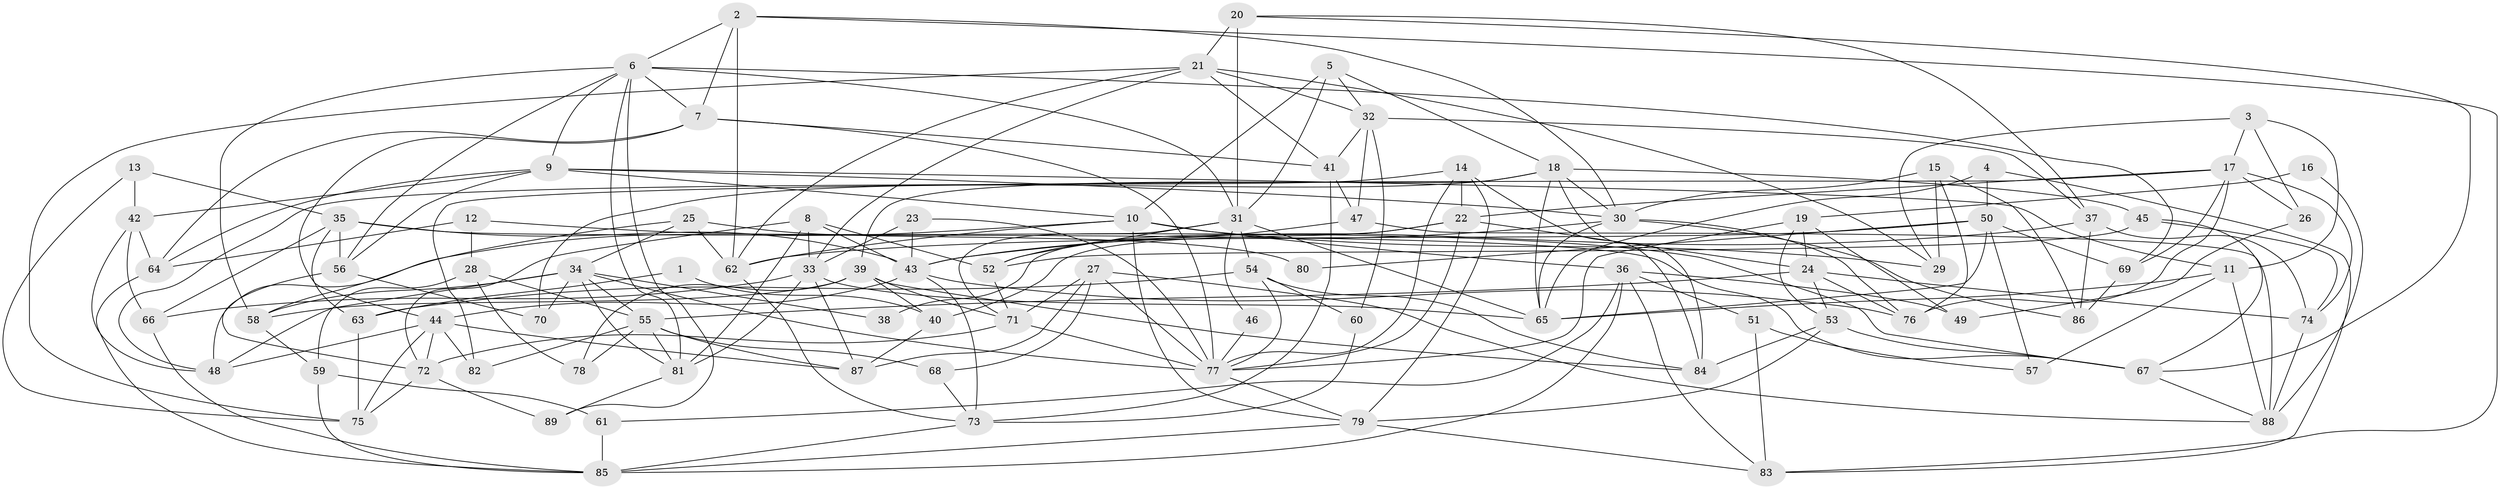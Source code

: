 // original degree distribution, {3: 0.2789115646258503, 2: 0.1292517006802721, 5: 0.22448979591836735, 4: 0.23809523809523808, 6: 0.09523809523809523, 9: 0.006802721088435374, 7: 0.02040816326530612, 8: 0.006802721088435374}
// Generated by graph-tools (version 1.1) at 2025/37/03/04/25 23:37:09]
// undirected, 89 vertices, 222 edges
graph export_dot {
  node [color=gray90,style=filled];
  1;
  2;
  3;
  4;
  5;
  6;
  7;
  8;
  9;
  10;
  11;
  12;
  13;
  14;
  15;
  16;
  17;
  18;
  19;
  20;
  21;
  22;
  23;
  24;
  25;
  26;
  27;
  28;
  29;
  30;
  31;
  32;
  33;
  34;
  35;
  36;
  37;
  38;
  39;
  40;
  41;
  42;
  43;
  44;
  45;
  46;
  47;
  48;
  49;
  50;
  51;
  52;
  53;
  54;
  55;
  56;
  57;
  58;
  59;
  60;
  61;
  62;
  63;
  64;
  65;
  66;
  67;
  68;
  69;
  70;
  71;
  72;
  73;
  74;
  75;
  76;
  77;
  78;
  79;
  80;
  81;
  82;
  83;
  84;
  85;
  86;
  87;
  88;
  89;
  1 -- 40 [weight=1.0];
  1 -- 63 [weight=1.0];
  2 -- 6 [weight=1.0];
  2 -- 7 [weight=1.0];
  2 -- 30 [weight=1.0];
  2 -- 62 [weight=1.0];
  2 -- 83 [weight=1.0];
  3 -- 11 [weight=1.0];
  3 -- 17 [weight=1.0];
  3 -- 26 [weight=1.0];
  3 -- 29 [weight=1.0];
  4 -- 50 [weight=1.0];
  4 -- 65 [weight=1.0];
  4 -- 83 [weight=1.0];
  5 -- 10 [weight=1.0];
  5 -- 18 [weight=1.0];
  5 -- 31 [weight=1.0];
  5 -- 32 [weight=1.0];
  6 -- 7 [weight=1.0];
  6 -- 9 [weight=1.0];
  6 -- 31 [weight=1.0];
  6 -- 56 [weight=1.0];
  6 -- 58 [weight=1.0];
  6 -- 69 [weight=1.0];
  6 -- 81 [weight=1.0];
  6 -- 89 [weight=1.0];
  7 -- 41 [weight=1.0];
  7 -- 44 [weight=1.0];
  7 -- 64 [weight=1.0];
  7 -- 77 [weight=1.0];
  8 -- 33 [weight=1.0];
  8 -- 43 [weight=1.0];
  8 -- 52 [weight=1.0];
  8 -- 72 [weight=1.0];
  8 -- 81 [weight=1.0];
  9 -- 10 [weight=1.0];
  9 -- 11 [weight=1.0];
  9 -- 30 [weight=2.0];
  9 -- 42 [weight=1.0];
  9 -- 56 [weight=1.0];
  9 -- 64 [weight=1.0];
  10 -- 29 [weight=1.0];
  10 -- 36 [weight=1.0];
  10 -- 48 [weight=1.0];
  10 -- 62 [weight=1.0];
  10 -- 79 [weight=1.0];
  11 -- 57 [weight=1.0];
  11 -- 65 [weight=1.0];
  11 -- 88 [weight=1.0];
  12 -- 28 [weight=1.0];
  12 -- 64 [weight=1.0];
  12 -- 67 [weight=1.0];
  13 -- 35 [weight=1.0];
  13 -- 42 [weight=1.0];
  13 -- 75 [weight=1.0];
  14 -- 22 [weight=1.0];
  14 -- 48 [weight=1.0];
  14 -- 77 [weight=1.0];
  14 -- 79 [weight=1.0];
  14 -- 84 [weight=1.0];
  15 -- 29 [weight=1.0];
  15 -- 30 [weight=1.0];
  15 -- 76 [weight=1.0];
  15 -- 86 [weight=1.0];
  16 -- 19 [weight=1.0];
  16 -- 88 [weight=2.0];
  17 -- 22 [weight=1.0];
  17 -- 26 [weight=1.0];
  17 -- 69 [weight=1.0];
  17 -- 74 [weight=1.0];
  17 -- 76 [weight=1.0];
  17 -- 82 [weight=1.0];
  18 -- 30 [weight=1.0];
  18 -- 39 [weight=1.0];
  18 -- 45 [weight=1.0];
  18 -- 65 [weight=1.0];
  18 -- 70 [weight=1.0];
  18 -- 84 [weight=1.0];
  19 -- 24 [weight=1.0];
  19 -- 49 [weight=1.0];
  19 -- 53 [weight=1.0];
  19 -- 77 [weight=1.0];
  20 -- 21 [weight=1.0];
  20 -- 31 [weight=2.0];
  20 -- 37 [weight=1.0];
  20 -- 67 [weight=1.0];
  21 -- 29 [weight=1.0];
  21 -- 32 [weight=1.0];
  21 -- 33 [weight=1.0];
  21 -- 41 [weight=1.0];
  21 -- 62 [weight=1.0];
  21 -- 75 [weight=1.0];
  22 -- 24 [weight=1.0];
  22 -- 38 [weight=1.0];
  22 -- 40 [weight=2.0];
  22 -- 77 [weight=1.0];
  23 -- 33 [weight=1.0];
  23 -- 43 [weight=1.0];
  23 -- 77 [weight=1.0];
  24 -- 53 [weight=1.0];
  24 -- 55 [weight=1.0];
  24 -- 74 [weight=1.0];
  24 -- 76 [weight=1.0];
  25 -- 34 [weight=1.0];
  25 -- 58 [weight=1.0];
  25 -- 62 [weight=1.0];
  25 -- 80 [weight=1.0];
  26 -- 49 [weight=1.0];
  27 -- 68 [weight=1.0];
  27 -- 71 [weight=1.0];
  27 -- 77 [weight=2.0];
  27 -- 87 [weight=1.0];
  27 -- 88 [weight=1.0];
  28 -- 55 [weight=1.0];
  28 -- 59 [weight=1.0];
  28 -- 78 [weight=1.0];
  30 -- 43 [weight=1.0];
  30 -- 65 [weight=1.0];
  30 -- 76 [weight=1.0];
  30 -- 86 [weight=1.0];
  31 -- 46 [weight=1.0];
  31 -- 52 [weight=1.0];
  31 -- 54 [weight=1.0];
  31 -- 65 [weight=1.0];
  31 -- 71 [weight=1.0];
  32 -- 37 [weight=1.0];
  32 -- 41 [weight=1.0];
  32 -- 47 [weight=1.0];
  32 -- 60 [weight=2.0];
  33 -- 65 [weight=1.0];
  33 -- 66 [weight=1.0];
  33 -- 81 [weight=1.0];
  33 -- 87 [weight=1.0];
  34 -- 38 [weight=1.0];
  34 -- 48 [weight=1.0];
  34 -- 55 [weight=1.0];
  34 -- 58 [weight=1.0];
  34 -- 70 [weight=1.0];
  34 -- 77 [weight=1.0];
  34 -- 81 [weight=1.0];
  35 -- 43 [weight=1.0];
  35 -- 56 [weight=1.0];
  35 -- 63 [weight=1.0];
  35 -- 66 [weight=1.0];
  35 -- 67 [weight=1.0];
  36 -- 49 [weight=1.0];
  36 -- 51 [weight=1.0];
  36 -- 61 [weight=1.0];
  36 -- 83 [weight=1.0];
  36 -- 85 [weight=1.0];
  37 -- 43 [weight=1.0];
  37 -- 74 [weight=1.0];
  37 -- 86 [weight=1.0];
  39 -- 40 [weight=1.0];
  39 -- 58 [weight=1.0];
  39 -- 71 [weight=1.0];
  39 -- 78 [weight=1.0];
  39 -- 84 [weight=1.0];
  40 -- 87 [weight=1.0];
  41 -- 47 [weight=1.0];
  41 -- 73 [weight=1.0];
  42 -- 48 [weight=1.0];
  42 -- 64 [weight=1.0];
  42 -- 66 [weight=1.0];
  43 -- 44 [weight=2.0];
  43 -- 73 [weight=2.0];
  43 -- 76 [weight=1.0];
  44 -- 48 [weight=1.0];
  44 -- 72 [weight=1.0];
  44 -- 75 [weight=1.0];
  44 -- 82 [weight=1.0];
  44 -- 87 [weight=1.0];
  45 -- 52 [weight=1.0];
  45 -- 67 [weight=1.0];
  45 -- 74 [weight=1.0];
  46 -- 77 [weight=1.0];
  47 -- 52 [weight=1.0];
  47 -- 88 [weight=1.0];
  50 -- 57 [weight=1.0];
  50 -- 62 [weight=1.0];
  50 -- 65 [weight=1.0];
  50 -- 69 [weight=1.0];
  50 -- 80 [weight=1.0];
  51 -- 57 [weight=1.0];
  51 -- 83 [weight=1.0];
  52 -- 71 [weight=1.0];
  53 -- 67 [weight=1.0];
  53 -- 79 [weight=1.0];
  53 -- 84 [weight=1.0];
  54 -- 60 [weight=1.0];
  54 -- 63 [weight=1.0];
  54 -- 77 [weight=1.0];
  54 -- 84 [weight=1.0];
  55 -- 68 [weight=1.0];
  55 -- 78 [weight=1.0];
  55 -- 81 [weight=1.0];
  55 -- 82 [weight=1.0];
  55 -- 87 [weight=1.0];
  56 -- 70 [weight=1.0];
  56 -- 72 [weight=1.0];
  58 -- 59 [weight=1.0];
  59 -- 61 [weight=2.0];
  59 -- 85 [weight=1.0];
  60 -- 73 [weight=1.0];
  61 -- 85 [weight=1.0];
  62 -- 73 [weight=1.0];
  63 -- 75 [weight=1.0];
  64 -- 85 [weight=1.0];
  66 -- 85 [weight=1.0];
  67 -- 88 [weight=1.0];
  68 -- 73 [weight=1.0];
  69 -- 86 [weight=1.0];
  71 -- 72 [weight=1.0];
  71 -- 77 [weight=2.0];
  72 -- 75 [weight=1.0];
  72 -- 89 [weight=1.0];
  73 -- 85 [weight=1.0];
  74 -- 88 [weight=1.0];
  77 -- 79 [weight=1.0];
  79 -- 83 [weight=1.0];
  79 -- 85 [weight=1.0];
  81 -- 89 [weight=1.0];
}
